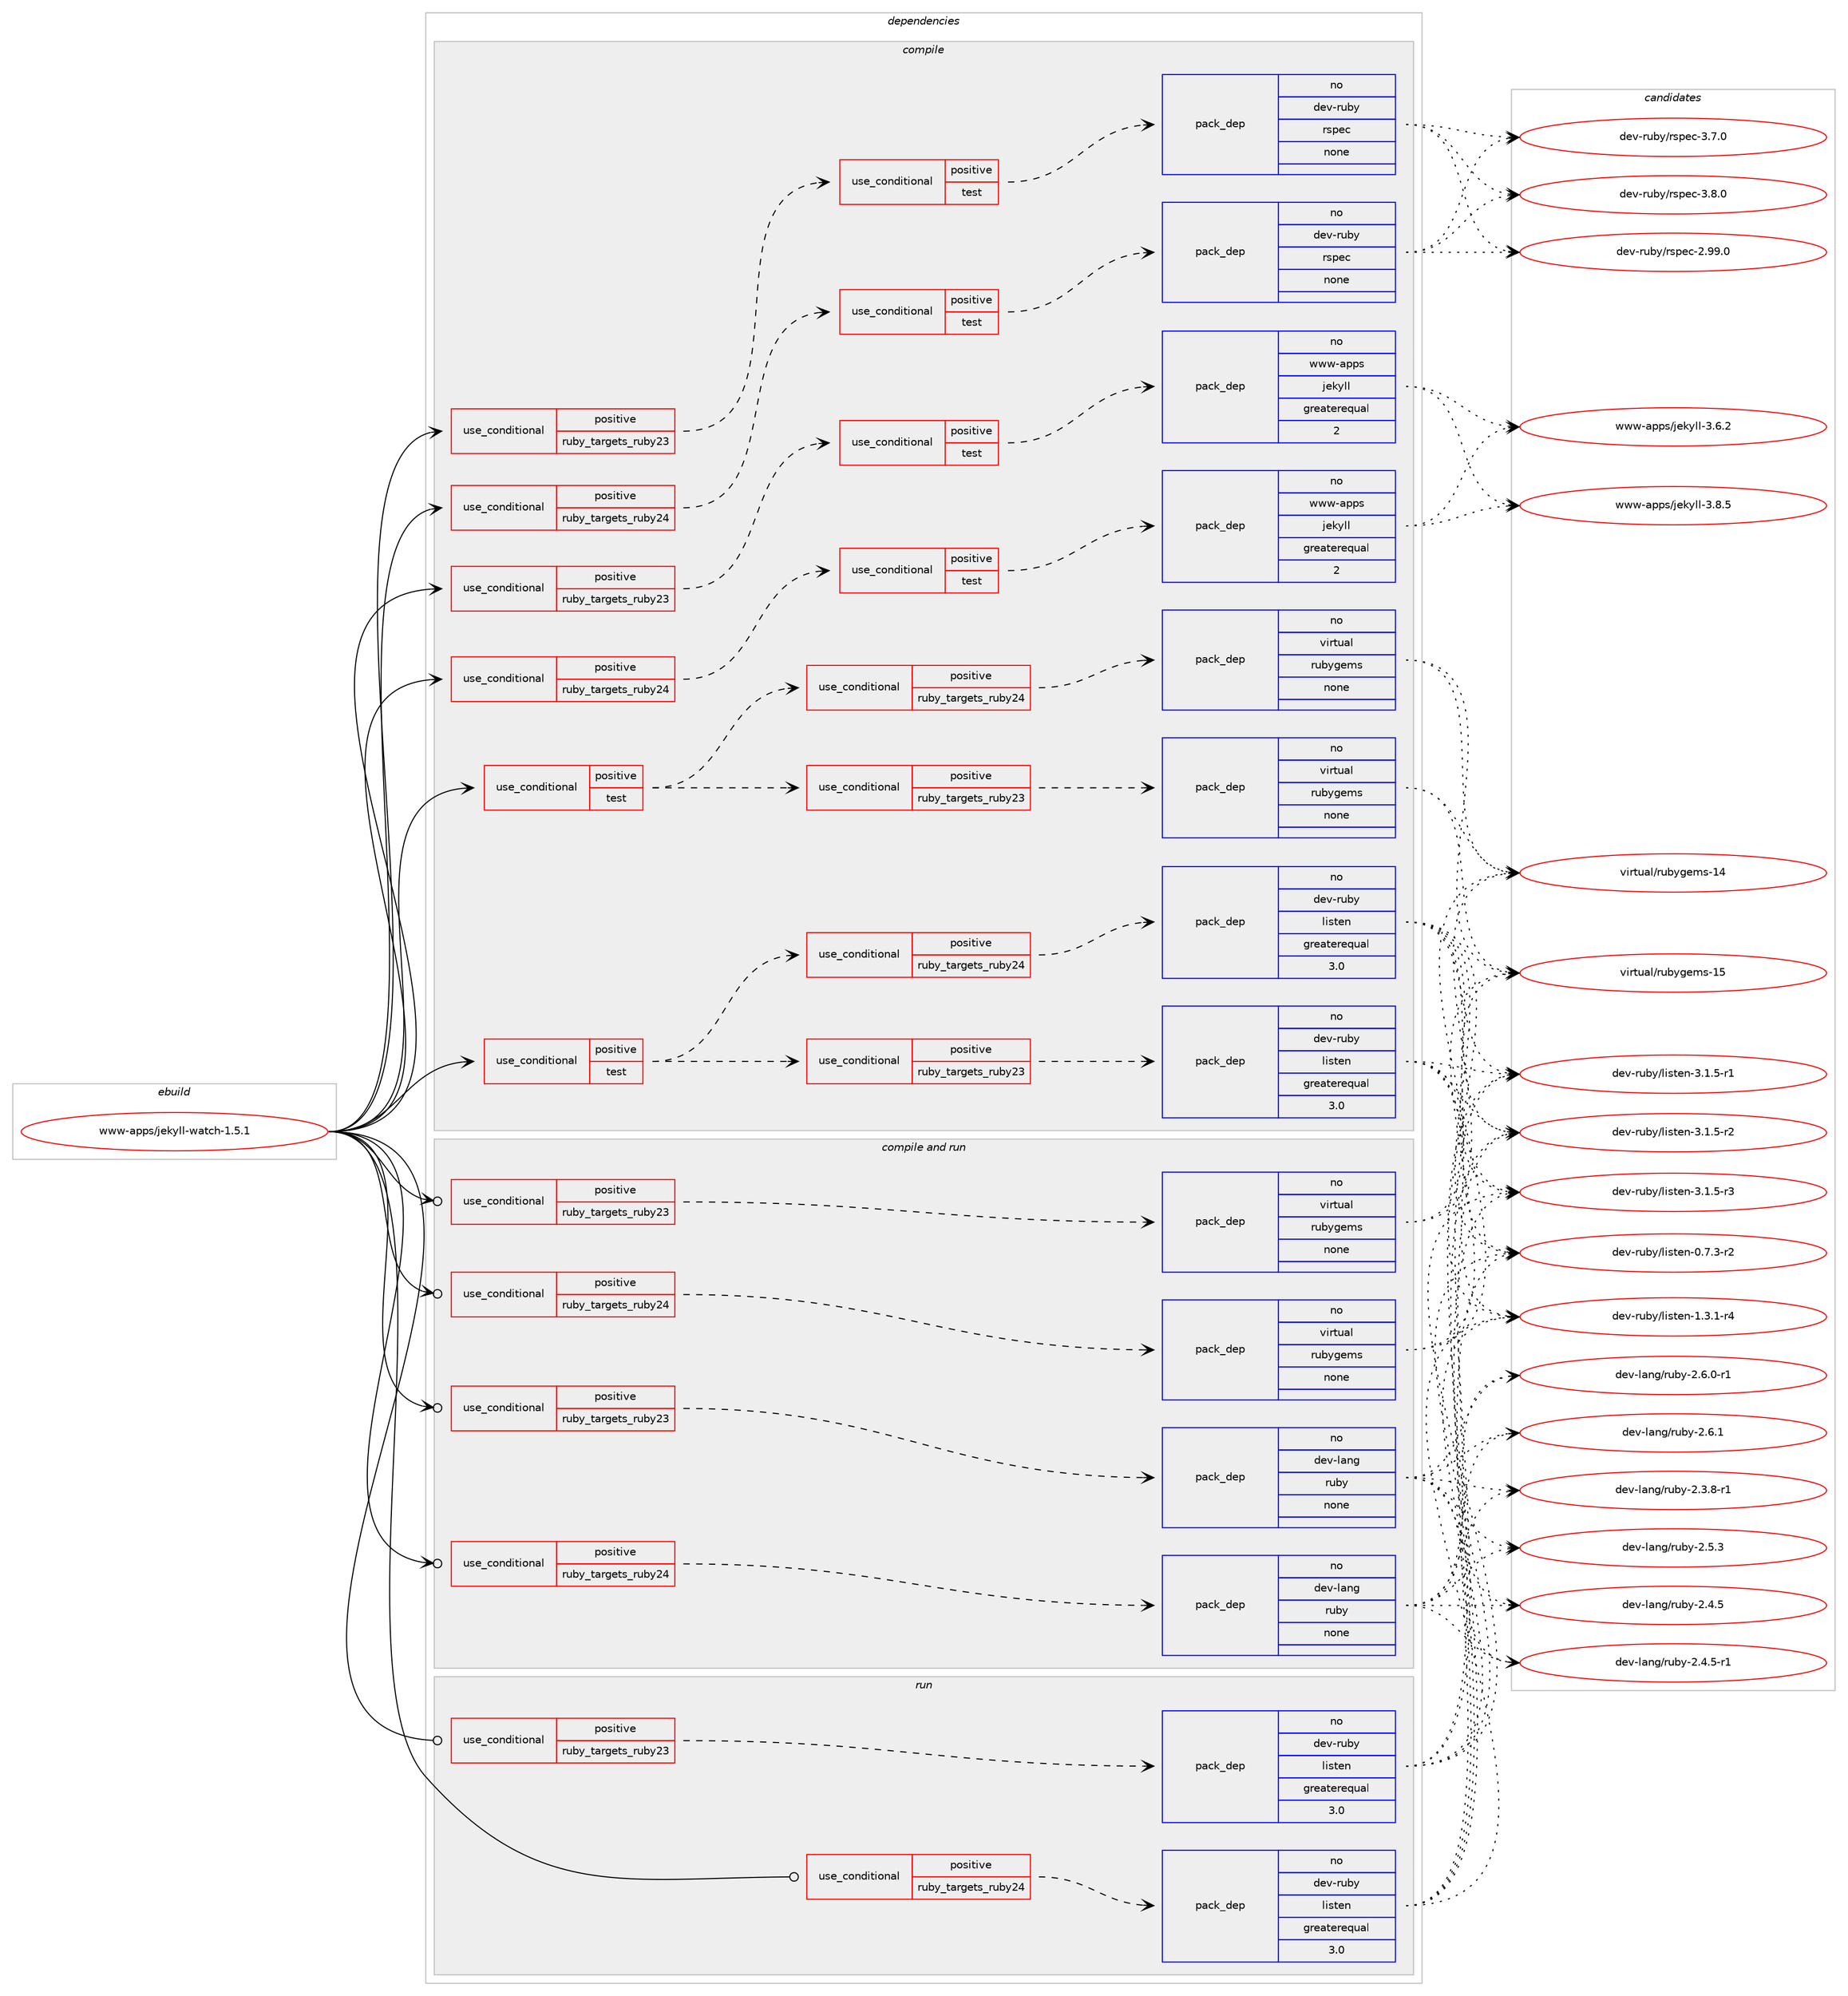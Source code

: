 digraph prolog {

# *************
# Graph options
# *************

newrank=true;
concentrate=true;
compound=true;
graph [rankdir=LR,fontname=Helvetica,fontsize=10,ranksep=1.5];#, ranksep=2.5, nodesep=0.2];
edge  [arrowhead=vee];
node  [fontname=Helvetica,fontsize=10];

# **********
# The ebuild
# **********

subgraph cluster_leftcol {
color=gray;
rank=same;
label=<<i>ebuild</i>>;
id [label="www-apps/jekyll-watch-1.5.1", color=red, width=4, href="../www-apps/jekyll-watch-1.5.1.svg"];
}

# ****************
# The dependencies
# ****************

subgraph cluster_midcol {
color=gray;
label=<<i>dependencies</i>>;
subgraph cluster_compile {
fillcolor="#eeeeee";
style=filled;
label=<<i>compile</i>>;
subgraph cond463156 {
dependency1745227 [label=<<TABLE BORDER="0" CELLBORDER="1" CELLSPACING="0" CELLPADDING="4"><TR><TD ROWSPAN="3" CELLPADDING="10">use_conditional</TD></TR><TR><TD>positive</TD></TR><TR><TD>ruby_targets_ruby23</TD></TR></TABLE>>, shape=none, color=red];
subgraph cond463157 {
dependency1745228 [label=<<TABLE BORDER="0" CELLBORDER="1" CELLSPACING="0" CELLPADDING="4"><TR><TD ROWSPAN="3" CELLPADDING="10">use_conditional</TD></TR><TR><TD>positive</TD></TR><TR><TD>test</TD></TR></TABLE>>, shape=none, color=red];
subgraph pack1252891 {
dependency1745229 [label=<<TABLE BORDER="0" CELLBORDER="1" CELLSPACING="0" CELLPADDING="4" WIDTH="220"><TR><TD ROWSPAN="6" CELLPADDING="30">pack_dep</TD></TR><TR><TD WIDTH="110">no</TD></TR><TR><TD>dev-ruby</TD></TR><TR><TD>rspec</TD></TR><TR><TD>none</TD></TR><TR><TD></TD></TR></TABLE>>, shape=none, color=blue];
}
dependency1745228:e -> dependency1745229:w [weight=20,style="dashed",arrowhead="vee"];
}
dependency1745227:e -> dependency1745228:w [weight=20,style="dashed",arrowhead="vee"];
}
id:e -> dependency1745227:w [weight=20,style="solid",arrowhead="vee"];
subgraph cond463158 {
dependency1745230 [label=<<TABLE BORDER="0" CELLBORDER="1" CELLSPACING="0" CELLPADDING="4"><TR><TD ROWSPAN="3" CELLPADDING="10">use_conditional</TD></TR><TR><TD>positive</TD></TR><TR><TD>ruby_targets_ruby23</TD></TR></TABLE>>, shape=none, color=red];
subgraph cond463159 {
dependency1745231 [label=<<TABLE BORDER="0" CELLBORDER="1" CELLSPACING="0" CELLPADDING="4"><TR><TD ROWSPAN="3" CELLPADDING="10">use_conditional</TD></TR><TR><TD>positive</TD></TR><TR><TD>test</TD></TR></TABLE>>, shape=none, color=red];
subgraph pack1252892 {
dependency1745232 [label=<<TABLE BORDER="0" CELLBORDER="1" CELLSPACING="0" CELLPADDING="4" WIDTH="220"><TR><TD ROWSPAN="6" CELLPADDING="30">pack_dep</TD></TR><TR><TD WIDTH="110">no</TD></TR><TR><TD>www-apps</TD></TR><TR><TD>jekyll</TD></TR><TR><TD>greaterequal</TD></TR><TR><TD>2</TD></TR></TABLE>>, shape=none, color=blue];
}
dependency1745231:e -> dependency1745232:w [weight=20,style="dashed",arrowhead="vee"];
}
dependency1745230:e -> dependency1745231:w [weight=20,style="dashed",arrowhead="vee"];
}
id:e -> dependency1745230:w [weight=20,style="solid",arrowhead="vee"];
subgraph cond463160 {
dependency1745233 [label=<<TABLE BORDER="0" CELLBORDER="1" CELLSPACING="0" CELLPADDING="4"><TR><TD ROWSPAN="3" CELLPADDING="10">use_conditional</TD></TR><TR><TD>positive</TD></TR><TR><TD>ruby_targets_ruby24</TD></TR></TABLE>>, shape=none, color=red];
subgraph cond463161 {
dependency1745234 [label=<<TABLE BORDER="0" CELLBORDER="1" CELLSPACING="0" CELLPADDING="4"><TR><TD ROWSPAN="3" CELLPADDING="10">use_conditional</TD></TR><TR><TD>positive</TD></TR><TR><TD>test</TD></TR></TABLE>>, shape=none, color=red];
subgraph pack1252893 {
dependency1745235 [label=<<TABLE BORDER="0" CELLBORDER="1" CELLSPACING="0" CELLPADDING="4" WIDTH="220"><TR><TD ROWSPAN="6" CELLPADDING="30">pack_dep</TD></TR><TR><TD WIDTH="110">no</TD></TR><TR><TD>dev-ruby</TD></TR><TR><TD>rspec</TD></TR><TR><TD>none</TD></TR><TR><TD></TD></TR></TABLE>>, shape=none, color=blue];
}
dependency1745234:e -> dependency1745235:w [weight=20,style="dashed",arrowhead="vee"];
}
dependency1745233:e -> dependency1745234:w [weight=20,style="dashed",arrowhead="vee"];
}
id:e -> dependency1745233:w [weight=20,style="solid",arrowhead="vee"];
subgraph cond463162 {
dependency1745236 [label=<<TABLE BORDER="0" CELLBORDER="1" CELLSPACING="0" CELLPADDING="4"><TR><TD ROWSPAN="3" CELLPADDING="10">use_conditional</TD></TR><TR><TD>positive</TD></TR><TR><TD>ruby_targets_ruby24</TD></TR></TABLE>>, shape=none, color=red];
subgraph cond463163 {
dependency1745237 [label=<<TABLE BORDER="0" CELLBORDER="1" CELLSPACING="0" CELLPADDING="4"><TR><TD ROWSPAN="3" CELLPADDING="10">use_conditional</TD></TR><TR><TD>positive</TD></TR><TR><TD>test</TD></TR></TABLE>>, shape=none, color=red];
subgraph pack1252894 {
dependency1745238 [label=<<TABLE BORDER="0" CELLBORDER="1" CELLSPACING="0" CELLPADDING="4" WIDTH="220"><TR><TD ROWSPAN="6" CELLPADDING="30">pack_dep</TD></TR><TR><TD WIDTH="110">no</TD></TR><TR><TD>www-apps</TD></TR><TR><TD>jekyll</TD></TR><TR><TD>greaterequal</TD></TR><TR><TD>2</TD></TR></TABLE>>, shape=none, color=blue];
}
dependency1745237:e -> dependency1745238:w [weight=20,style="dashed",arrowhead="vee"];
}
dependency1745236:e -> dependency1745237:w [weight=20,style="dashed",arrowhead="vee"];
}
id:e -> dependency1745236:w [weight=20,style="solid",arrowhead="vee"];
subgraph cond463164 {
dependency1745239 [label=<<TABLE BORDER="0" CELLBORDER="1" CELLSPACING="0" CELLPADDING="4"><TR><TD ROWSPAN="3" CELLPADDING="10">use_conditional</TD></TR><TR><TD>positive</TD></TR><TR><TD>test</TD></TR></TABLE>>, shape=none, color=red];
subgraph cond463165 {
dependency1745240 [label=<<TABLE BORDER="0" CELLBORDER="1" CELLSPACING="0" CELLPADDING="4"><TR><TD ROWSPAN="3" CELLPADDING="10">use_conditional</TD></TR><TR><TD>positive</TD></TR><TR><TD>ruby_targets_ruby23</TD></TR></TABLE>>, shape=none, color=red];
subgraph pack1252895 {
dependency1745241 [label=<<TABLE BORDER="0" CELLBORDER="1" CELLSPACING="0" CELLPADDING="4" WIDTH="220"><TR><TD ROWSPAN="6" CELLPADDING="30">pack_dep</TD></TR><TR><TD WIDTH="110">no</TD></TR><TR><TD>dev-ruby</TD></TR><TR><TD>listen</TD></TR><TR><TD>greaterequal</TD></TR><TR><TD>3.0</TD></TR></TABLE>>, shape=none, color=blue];
}
dependency1745240:e -> dependency1745241:w [weight=20,style="dashed",arrowhead="vee"];
}
dependency1745239:e -> dependency1745240:w [weight=20,style="dashed",arrowhead="vee"];
subgraph cond463166 {
dependency1745242 [label=<<TABLE BORDER="0" CELLBORDER="1" CELLSPACING="0" CELLPADDING="4"><TR><TD ROWSPAN="3" CELLPADDING="10">use_conditional</TD></TR><TR><TD>positive</TD></TR><TR><TD>ruby_targets_ruby24</TD></TR></TABLE>>, shape=none, color=red];
subgraph pack1252896 {
dependency1745243 [label=<<TABLE BORDER="0" CELLBORDER="1" CELLSPACING="0" CELLPADDING="4" WIDTH="220"><TR><TD ROWSPAN="6" CELLPADDING="30">pack_dep</TD></TR><TR><TD WIDTH="110">no</TD></TR><TR><TD>dev-ruby</TD></TR><TR><TD>listen</TD></TR><TR><TD>greaterequal</TD></TR><TR><TD>3.0</TD></TR></TABLE>>, shape=none, color=blue];
}
dependency1745242:e -> dependency1745243:w [weight=20,style="dashed",arrowhead="vee"];
}
dependency1745239:e -> dependency1745242:w [weight=20,style="dashed",arrowhead="vee"];
}
id:e -> dependency1745239:w [weight=20,style="solid",arrowhead="vee"];
subgraph cond463167 {
dependency1745244 [label=<<TABLE BORDER="0" CELLBORDER="1" CELLSPACING="0" CELLPADDING="4"><TR><TD ROWSPAN="3" CELLPADDING="10">use_conditional</TD></TR><TR><TD>positive</TD></TR><TR><TD>test</TD></TR></TABLE>>, shape=none, color=red];
subgraph cond463168 {
dependency1745245 [label=<<TABLE BORDER="0" CELLBORDER="1" CELLSPACING="0" CELLPADDING="4"><TR><TD ROWSPAN="3" CELLPADDING="10">use_conditional</TD></TR><TR><TD>positive</TD></TR><TR><TD>ruby_targets_ruby23</TD></TR></TABLE>>, shape=none, color=red];
subgraph pack1252897 {
dependency1745246 [label=<<TABLE BORDER="0" CELLBORDER="1" CELLSPACING="0" CELLPADDING="4" WIDTH="220"><TR><TD ROWSPAN="6" CELLPADDING="30">pack_dep</TD></TR><TR><TD WIDTH="110">no</TD></TR><TR><TD>virtual</TD></TR><TR><TD>rubygems</TD></TR><TR><TD>none</TD></TR><TR><TD></TD></TR></TABLE>>, shape=none, color=blue];
}
dependency1745245:e -> dependency1745246:w [weight=20,style="dashed",arrowhead="vee"];
}
dependency1745244:e -> dependency1745245:w [weight=20,style="dashed",arrowhead="vee"];
subgraph cond463169 {
dependency1745247 [label=<<TABLE BORDER="0" CELLBORDER="1" CELLSPACING="0" CELLPADDING="4"><TR><TD ROWSPAN="3" CELLPADDING="10">use_conditional</TD></TR><TR><TD>positive</TD></TR><TR><TD>ruby_targets_ruby24</TD></TR></TABLE>>, shape=none, color=red];
subgraph pack1252898 {
dependency1745248 [label=<<TABLE BORDER="0" CELLBORDER="1" CELLSPACING="0" CELLPADDING="4" WIDTH="220"><TR><TD ROWSPAN="6" CELLPADDING="30">pack_dep</TD></TR><TR><TD WIDTH="110">no</TD></TR><TR><TD>virtual</TD></TR><TR><TD>rubygems</TD></TR><TR><TD>none</TD></TR><TR><TD></TD></TR></TABLE>>, shape=none, color=blue];
}
dependency1745247:e -> dependency1745248:w [weight=20,style="dashed",arrowhead="vee"];
}
dependency1745244:e -> dependency1745247:w [weight=20,style="dashed",arrowhead="vee"];
}
id:e -> dependency1745244:w [weight=20,style="solid",arrowhead="vee"];
}
subgraph cluster_compileandrun {
fillcolor="#eeeeee";
style=filled;
label=<<i>compile and run</i>>;
subgraph cond463170 {
dependency1745249 [label=<<TABLE BORDER="0" CELLBORDER="1" CELLSPACING="0" CELLPADDING="4"><TR><TD ROWSPAN="3" CELLPADDING="10">use_conditional</TD></TR><TR><TD>positive</TD></TR><TR><TD>ruby_targets_ruby23</TD></TR></TABLE>>, shape=none, color=red];
subgraph pack1252899 {
dependency1745250 [label=<<TABLE BORDER="0" CELLBORDER="1" CELLSPACING="0" CELLPADDING="4" WIDTH="220"><TR><TD ROWSPAN="6" CELLPADDING="30">pack_dep</TD></TR><TR><TD WIDTH="110">no</TD></TR><TR><TD>dev-lang</TD></TR><TR><TD>ruby</TD></TR><TR><TD>none</TD></TR><TR><TD></TD></TR></TABLE>>, shape=none, color=blue];
}
dependency1745249:e -> dependency1745250:w [weight=20,style="dashed",arrowhead="vee"];
}
id:e -> dependency1745249:w [weight=20,style="solid",arrowhead="odotvee"];
subgraph cond463171 {
dependency1745251 [label=<<TABLE BORDER="0" CELLBORDER="1" CELLSPACING="0" CELLPADDING="4"><TR><TD ROWSPAN="3" CELLPADDING="10">use_conditional</TD></TR><TR><TD>positive</TD></TR><TR><TD>ruby_targets_ruby23</TD></TR></TABLE>>, shape=none, color=red];
subgraph pack1252900 {
dependency1745252 [label=<<TABLE BORDER="0" CELLBORDER="1" CELLSPACING="0" CELLPADDING="4" WIDTH="220"><TR><TD ROWSPAN="6" CELLPADDING="30">pack_dep</TD></TR><TR><TD WIDTH="110">no</TD></TR><TR><TD>virtual</TD></TR><TR><TD>rubygems</TD></TR><TR><TD>none</TD></TR><TR><TD></TD></TR></TABLE>>, shape=none, color=blue];
}
dependency1745251:e -> dependency1745252:w [weight=20,style="dashed",arrowhead="vee"];
}
id:e -> dependency1745251:w [weight=20,style="solid",arrowhead="odotvee"];
subgraph cond463172 {
dependency1745253 [label=<<TABLE BORDER="0" CELLBORDER="1" CELLSPACING="0" CELLPADDING="4"><TR><TD ROWSPAN="3" CELLPADDING="10">use_conditional</TD></TR><TR><TD>positive</TD></TR><TR><TD>ruby_targets_ruby24</TD></TR></TABLE>>, shape=none, color=red];
subgraph pack1252901 {
dependency1745254 [label=<<TABLE BORDER="0" CELLBORDER="1" CELLSPACING="0" CELLPADDING="4" WIDTH="220"><TR><TD ROWSPAN="6" CELLPADDING="30">pack_dep</TD></TR><TR><TD WIDTH="110">no</TD></TR><TR><TD>dev-lang</TD></TR><TR><TD>ruby</TD></TR><TR><TD>none</TD></TR><TR><TD></TD></TR></TABLE>>, shape=none, color=blue];
}
dependency1745253:e -> dependency1745254:w [weight=20,style="dashed",arrowhead="vee"];
}
id:e -> dependency1745253:w [weight=20,style="solid",arrowhead="odotvee"];
subgraph cond463173 {
dependency1745255 [label=<<TABLE BORDER="0" CELLBORDER="1" CELLSPACING="0" CELLPADDING="4"><TR><TD ROWSPAN="3" CELLPADDING="10">use_conditional</TD></TR><TR><TD>positive</TD></TR><TR><TD>ruby_targets_ruby24</TD></TR></TABLE>>, shape=none, color=red];
subgraph pack1252902 {
dependency1745256 [label=<<TABLE BORDER="0" CELLBORDER="1" CELLSPACING="0" CELLPADDING="4" WIDTH="220"><TR><TD ROWSPAN="6" CELLPADDING="30">pack_dep</TD></TR><TR><TD WIDTH="110">no</TD></TR><TR><TD>virtual</TD></TR><TR><TD>rubygems</TD></TR><TR><TD>none</TD></TR><TR><TD></TD></TR></TABLE>>, shape=none, color=blue];
}
dependency1745255:e -> dependency1745256:w [weight=20,style="dashed",arrowhead="vee"];
}
id:e -> dependency1745255:w [weight=20,style="solid",arrowhead="odotvee"];
}
subgraph cluster_run {
fillcolor="#eeeeee";
style=filled;
label=<<i>run</i>>;
subgraph cond463174 {
dependency1745257 [label=<<TABLE BORDER="0" CELLBORDER="1" CELLSPACING="0" CELLPADDING="4"><TR><TD ROWSPAN="3" CELLPADDING="10">use_conditional</TD></TR><TR><TD>positive</TD></TR><TR><TD>ruby_targets_ruby23</TD></TR></TABLE>>, shape=none, color=red];
subgraph pack1252903 {
dependency1745258 [label=<<TABLE BORDER="0" CELLBORDER="1" CELLSPACING="0" CELLPADDING="4" WIDTH="220"><TR><TD ROWSPAN="6" CELLPADDING="30">pack_dep</TD></TR><TR><TD WIDTH="110">no</TD></TR><TR><TD>dev-ruby</TD></TR><TR><TD>listen</TD></TR><TR><TD>greaterequal</TD></TR><TR><TD>3.0</TD></TR></TABLE>>, shape=none, color=blue];
}
dependency1745257:e -> dependency1745258:w [weight=20,style="dashed",arrowhead="vee"];
}
id:e -> dependency1745257:w [weight=20,style="solid",arrowhead="odot"];
subgraph cond463175 {
dependency1745259 [label=<<TABLE BORDER="0" CELLBORDER="1" CELLSPACING="0" CELLPADDING="4"><TR><TD ROWSPAN="3" CELLPADDING="10">use_conditional</TD></TR><TR><TD>positive</TD></TR><TR><TD>ruby_targets_ruby24</TD></TR></TABLE>>, shape=none, color=red];
subgraph pack1252904 {
dependency1745260 [label=<<TABLE BORDER="0" CELLBORDER="1" CELLSPACING="0" CELLPADDING="4" WIDTH="220"><TR><TD ROWSPAN="6" CELLPADDING="30">pack_dep</TD></TR><TR><TD WIDTH="110">no</TD></TR><TR><TD>dev-ruby</TD></TR><TR><TD>listen</TD></TR><TR><TD>greaterequal</TD></TR><TR><TD>3.0</TD></TR></TABLE>>, shape=none, color=blue];
}
dependency1745259:e -> dependency1745260:w [weight=20,style="dashed",arrowhead="vee"];
}
id:e -> dependency1745259:w [weight=20,style="solid",arrowhead="odot"];
}
}

# **************
# The candidates
# **************

subgraph cluster_choices {
rank=same;
color=gray;
label=<<i>candidates</i>>;

subgraph choice1252891 {
color=black;
nodesep=1;
choice1001011184511411798121471141151121019945504657574648 [label="dev-ruby/rspec-2.99.0", color=red, width=4,href="../dev-ruby/rspec-2.99.0.svg"];
choice10010111845114117981214711411511210199455146554648 [label="dev-ruby/rspec-3.7.0", color=red, width=4,href="../dev-ruby/rspec-3.7.0.svg"];
choice10010111845114117981214711411511210199455146564648 [label="dev-ruby/rspec-3.8.0", color=red, width=4,href="../dev-ruby/rspec-3.8.0.svg"];
dependency1745229:e -> choice1001011184511411798121471141151121019945504657574648:w [style=dotted,weight="100"];
dependency1745229:e -> choice10010111845114117981214711411511210199455146554648:w [style=dotted,weight="100"];
dependency1745229:e -> choice10010111845114117981214711411511210199455146564648:w [style=dotted,weight="100"];
}
subgraph choice1252892 {
color=black;
nodesep=1;
choice119119119459711211211547106101107121108108455146544650 [label="www-apps/jekyll-3.6.2", color=red, width=4,href="../www-apps/jekyll-3.6.2.svg"];
choice119119119459711211211547106101107121108108455146564653 [label="www-apps/jekyll-3.8.5", color=red, width=4,href="../www-apps/jekyll-3.8.5.svg"];
dependency1745232:e -> choice119119119459711211211547106101107121108108455146544650:w [style=dotted,weight="100"];
dependency1745232:e -> choice119119119459711211211547106101107121108108455146564653:w [style=dotted,weight="100"];
}
subgraph choice1252893 {
color=black;
nodesep=1;
choice1001011184511411798121471141151121019945504657574648 [label="dev-ruby/rspec-2.99.0", color=red, width=4,href="../dev-ruby/rspec-2.99.0.svg"];
choice10010111845114117981214711411511210199455146554648 [label="dev-ruby/rspec-3.7.0", color=red, width=4,href="../dev-ruby/rspec-3.7.0.svg"];
choice10010111845114117981214711411511210199455146564648 [label="dev-ruby/rspec-3.8.0", color=red, width=4,href="../dev-ruby/rspec-3.8.0.svg"];
dependency1745235:e -> choice1001011184511411798121471141151121019945504657574648:w [style=dotted,weight="100"];
dependency1745235:e -> choice10010111845114117981214711411511210199455146554648:w [style=dotted,weight="100"];
dependency1745235:e -> choice10010111845114117981214711411511210199455146564648:w [style=dotted,weight="100"];
}
subgraph choice1252894 {
color=black;
nodesep=1;
choice119119119459711211211547106101107121108108455146544650 [label="www-apps/jekyll-3.6.2", color=red, width=4,href="../www-apps/jekyll-3.6.2.svg"];
choice119119119459711211211547106101107121108108455146564653 [label="www-apps/jekyll-3.8.5", color=red, width=4,href="../www-apps/jekyll-3.8.5.svg"];
dependency1745238:e -> choice119119119459711211211547106101107121108108455146544650:w [style=dotted,weight="100"];
dependency1745238:e -> choice119119119459711211211547106101107121108108455146564653:w [style=dotted,weight="100"];
}
subgraph choice1252895 {
color=black;
nodesep=1;
choice1001011184511411798121471081051151161011104548465546514511450 [label="dev-ruby/listen-0.7.3-r2", color=red, width=4,href="../dev-ruby/listen-0.7.3-r2.svg"];
choice1001011184511411798121471081051151161011104549465146494511452 [label="dev-ruby/listen-1.3.1-r4", color=red, width=4,href="../dev-ruby/listen-1.3.1-r4.svg"];
choice1001011184511411798121471081051151161011104551464946534511449 [label="dev-ruby/listen-3.1.5-r1", color=red, width=4,href="../dev-ruby/listen-3.1.5-r1.svg"];
choice1001011184511411798121471081051151161011104551464946534511450 [label="dev-ruby/listen-3.1.5-r2", color=red, width=4,href="../dev-ruby/listen-3.1.5-r2.svg"];
choice1001011184511411798121471081051151161011104551464946534511451 [label="dev-ruby/listen-3.1.5-r3", color=red, width=4,href="../dev-ruby/listen-3.1.5-r3.svg"];
dependency1745241:e -> choice1001011184511411798121471081051151161011104548465546514511450:w [style=dotted,weight="100"];
dependency1745241:e -> choice1001011184511411798121471081051151161011104549465146494511452:w [style=dotted,weight="100"];
dependency1745241:e -> choice1001011184511411798121471081051151161011104551464946534511449:w [style=dotted,weight="100"];
dependency1745241:e -> choice1001011184511411798121471081051151161011104551464946534511450:w [style=dotted,weight="100"];
dependency1745241:e -> choice1001011184511411798121471081051151161011104551464946534511451:w [style=dotted,weight="100"];
}
subgraph choice1252896 {
color=black;
nodesep=1;
choice1001011184511411798121471081051151161011104548465546514511450 [label="dev-ruby/listen-0.7.3-r2", color=red, width=4,href="../dev-ruby/listen-0.7.3-r2.svg"];
choice1001011184511411798121471081051151161011104549465146494511452 [label="dev-ruby/listen-1.3.1-r4", color=red, width=4,href="../dev-ruby/listen-1.3.1-r4.svg"];
choice1001011184511411798121471081051151161011104551464946534511449 [label="dev-ruby/listen-3.1.5-r1", color=red, width=4,href="../dev-ruby/listen-3.1.5-r1.svg"];
choice1001011184511411798121471081051151161011104551464946534511450 [label="dev-ruby/listen-3.1.5-r2", color=red, width=4,href="../dev-ruby/listen-3.1.5-r2.svg"];
choice1001011184511411798121471081051151161011104551464946534511451 [label="dev-ruby/listen-3.1.5-r3", color=red, width=4,href="../dev-ruby/listen-3.1.5-r3.svg"];
dependency1745243:e -> choice1001011184511411798121471081051151161011104548465546514511450:w [style=dotted,weight="100"];
dependency1745243:e -> choice1001011184511411798121471081051151161011104549465146494511452:w [style=dotted,weight="100"];
dependency1745243:e -> choice1001011184511411798121471081051151161011104551464946534511449:w [style=dotted,weight="100"];
dependency1745243:e -> choice1001011184511411798121471081051151161011104551464946534511450:w [style=dotted,weight="100"];
dependency1745243:e -> choice1001011184511411798121471081051151161011104551464946534511451:w [style=dotted,weight="100"];
}
subgraph choice1252897 {
color=black;
nodesep=1;
choice118105114116117971084711411798121103101109115454952 [label="virtual/rubygems-14", color=red, width=4,href="../virtual/rubygems-14.svg"];
choice118105114116117971084711411798121103101109115454953 [label="virtual/rubygems-15", color=red, width=4,href="../virtual/rubygems-15.svg"];
dependency1745246:e -> choice118105114116117971084711411798121103101109115454952:w [style=dotted,weight="100"];
dependency1745246:e -> choice118105114116117971084711411798121103101109115454953:w [style=dotted,weight="100"];
}
subgraph choice1252898 {
color=black;
nodesep=1;
choice118105114116117971084711411798121103101109115454952 [label="virtual/rubygems-14", color=red, width=4,href="../virtual/rubygems-14.svg"];
choice118105114116117971084711411798121103101109115454953 [label="virtual/rubygems-15", color=red, width=4,href="../virtual/rubygems-15.svg"];
dependency1745248:e -> choice118105114116117971084711411798121103101109115454952:w [style=dotted,weight="100"];
dependency1745248:e -> choice118105114116117971084711411798121103101109115454953:w [style=dotted,weight="100"];
}
subgraph choice1252899 {
color=black;
nodesep=1;
choice100101118451089711010347114117981214550465146564511449 [label="dev-lang/ruby-2.3.8-r1", color=red, width=4,href="../dev-lang/ruby-2.3.8-r1.svg"];
choice10010111845108971101034711411798121455046524653 [label="dev-lang/ruby-2.4.5", color=red, width=4,href="../dev-lang/ruby-2.4.5.svg"];
choice100101118451089711010347114117981214550465246534511449 [label="dev-lang/ruby-2.4.5-r1", color=red, width=4,href="../dev-lang/ruby-2.4.5-r1.svg"];
choice10010111845108971101034711411798121455046534651 [label="dev-lang/ruby-2.5.3", color=red, width=4,href="../dev-lang/ruby-2.5.3.svg"];
choice100101118451089711010347114117981214550465446484511449 [label="dev-lang/ruby-2.6.0-r1", color=red, width=4,href="../dev-lang/ruby-2.6.0-r1.svg"];
choice10010111845108971101034711411798121455046544649 [label="dev-lang/ruby-2.6.1", color=red, width=4,href="../dev-lang/ruby-2.6.1.svg"];
dependency1745250:e -> choice100101118451089711010347114117981214550465146564511449:w [style=dotted,weight="100"];
dependency1745250:e -> choice10010111845108971101034711411798121455046524653:w [style=dotted,weight="100"];
dependency1745250:e -> choice100101118451089711010347114117981214550465246534511449:w [style=dotted,weight="100"];
dependency1745250:e -> choice10010111845108971101034711411798121455046534651:w [style=dotted,weight="100"];
dependency1745250:e -> choice100101118451089711010347114117981214550465446484511449:w [style=dotted,weight="100"];
dependency1745250:e -> choice10010111845108971101034711411798121455046544649:w [style=dotted,weight="100"];
}
subgraph choice1252900 {
color=black;
nodesep=1;
choice118105114116117971084711411798121103101109115454952 [label="virtual/rubygems-14", color=red, width=4,href="../virtual/rubygems-14.svg"];
choice118105114116117971084711411798121103101109115454953 [label="virtual/rubygems-15", color=red, width=4,href="../virtual/rubygems-15.svg"];
dependency1745252:e -> choice118105114116117971084711411798121103101109115454952:w [style=dotted,weight="100"];
dependency1745252:e -> choice118105114116117971084711411798121103101109115454953:w [style=dotted,weight="100"];
}
subgraph choice1252901 {
color=black;
nodesep=1;
choice100101118451089711010347114117981214550465146564511449 [label="dev-lang/ruby-2.3.8-r1", color=red, width=4,href="../dev-lang/ruby-2.3.8-r1.svg"];
choice10010111845108971101034711411798121455046524653 [label="dev-lang/ruby-2.4.5", color=red, width=4,href="../dev-lang/ruby-2.4.5.svg"];
choice100101118451089711010347114117981214550465246534511449 [label="dev-lang/ruby-2.4.5-r1", color=red, width=4,href="../dev-lang/ruby-2.4.5-r1.svg"];
choice10010111845108971101034711411798121455046534651 [label="dev-lang/ruby-2.5.3", color=red, width=4,href="../dev-lang/ruby-2.5.3.svg"];
choice100101118451089711010347114117981214550465446484511449 [label="dev-lang/ruby-2.6.0-r1", color=red, width=4,href="../dev-lang/ruby-2.6.0-r1.svg"];
choice10010111845108971101034711411798121455046544649 [label="dev-lang/ruby-2.6.1", color=red, width=4,href="../dev-lang/ruby-2.6.1.svg"];
dependency1745254:e -> choice100101118451089711010347114117981214550465146564511449:w [style=dotted,weight="100"];
dependency1745254:e -> choice10010111845108971101034711411798121455046524653:w [style=dotted,weight="100"];
dependency1745254:e -> choice100101118451089711010347114117981214550465246534511449:w [style=dotted,weight="100"];
dependency1745254:e -> choice10010111845108971101034711411798121455046534651:w [style=dotted,weight="100"];
dependency1745254:e -> choice100101118451089711010347114117981214550465446484511449:w [style=dotted,weight="100"];
dependency1745254:e -> choice10010111845108971101034711411798121455046544649:w [style=dotted,weight="100"];
}
subgraph choice1252902 {
color=black;
nodesep=1;
choice118105114116117971084711411798121103101109115454952 [label="virtual/rubygems-14", color=red, width=4,href="../virtual/rubygems-14.svg"];
choice118105114116117971084711411798121103101109115454953 [label="virtual/rubygems-15", color=red, width=4,href="../virtual/rubygems-15.svg"];
dependency1745256:e -> choice118105114116117971084711411798121103101109115454952:w [style=dotted,weight="100"];
dependency1745256:e -> choice118105114116117971084711411798121103101109115454953:w [style=dotted,weight="100"];
}
subgraph choice1252903 {
color=black;
nodesep=1;
choice1001011184511411798121471081051151161011104548465546514511450 [label="dev-ruby/listen-0.7.3-r2", color=red, width=4,href="../dev-ruby/listen-0.7.3-r2.svg"];
choice1001011184511411798121471081051151161011104549465146494511452 [label="dev-ruby/listen-1.3.1-r4", color=red, width=4,href="../dev-ruby/listen-1.3.1-r4.svg"];
choice1001011184511411798121471081051151161011104551464946534511449 [label="dev-ruby/listen-3.1.5-r1", color=red, width=4,href="../dev-ruby/listen-3.1.5-r1.svg"];
choice1001011184511411798121471081051151161011104551464946534511450 [label="dev-ruby/listen-3.1.5-r2", color=red, width=4,href="../dev-ruby/listen-3.1.5-r2.svg"];
choice1001011184511411798121471081051151161011104551464946534511451 [label="dev-ruby/listen-3.1.5-r3", color=red, width=4,href="../dev-ruby/listen-3.1.5-r3.svg"];
dependency1745258:e -> choice1001011184511411798121471081051151161011104548465546514511450:w [style=dotted,weight="100"];
dependency1745258:e -> choice1001011184511411798121471081051151161011104549465146494511452:w [style=dotted,weight="100"];
dependency1745258:e -> choice1001011184511411798121471081051151161011104551464946534511449:w [style=dotted,weight="100"];
dependency1745258:e -> choice1001011184511411798121471081051151161011104551464946534511450:w [style=dotted,weight="100"];
dependency1745258:e -> choice1001011184511411798121471081051151161011104551464946534511451:w [style=dotted,weight="100"];
}
subgraph choice1252904 {
color=black;
nodesep=1;
choice1001011184511411798121471081051151161011104548465546514511450 [label="dev-ruby/listen-0.7.3-r2", color=red, width=4,href="../dev-ruby/listen-0.7.3-r2.svg"];
choice1001011184511411798121471081051151161011104549465146494511452 [label="dev-ruby/listen-1.3.1-r4", color=red, width=4,href="../dev-ruby/listen-1.3.1-r4.svg"];
choice1001011184511411798121471081051151161011104551464946534511449 [label="dev-ruby/listen-3.1.5-r1", color=red, width=4,href="../dev-ruby/listen-3.1.5-r1.svg"];
choice1001011184511411798121471081051151161011104551464946534511450 [label="dev-ruby/listen-3.1.5-r2", color=red, width=4,href="../dev-ruby/listen-3.1.5-r2.svg"];
choice1001011184511411798121471081051151161011104551464946534511451 [label="dev-ruby/listen-3.1.5-r3", color=red, width=4,href="../dev-ruby/listen-3.1.5-r3.svg"];
dependency1745260:e -> choice1001011184511411798121471081051151161011104548465546514511450:w [style=dotted,weight="100"];
dependency1745260:e -> choice1001011184511411798121471081051151161011104549465146494511452:w [style=dotted,weight="100"];
dependency1745260:e -> choice1001011184511411798121471081051151161011104551464946534511449:w [style=dotted,weight="100"];
dependency1745260:e -> choice1001011184511411798121471081051151161011104551464946534511450:w [style=dotted,weight="100"];
dependency1745260:e -> choice1001011184511411798121471081051151161011104551464946534511451:w [style=dotted,weight="100"];
}
}

}
